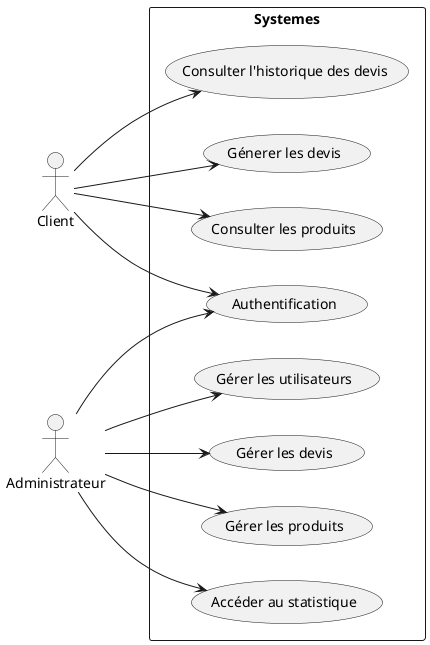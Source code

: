 @startuml 
left to right direction
actor "Client" as c
actor "Administrateur" as a
rectangle Systemes {
  usecase "Consulter l'historique des devis" as UC1
  usecase "Génerer les devis" as UC2
  usecase "Consulter les produits" as UC3
  usecase "Authentification" as UC4
  usecase "Gérer les utilisateurs" as UA1
  usecase "Gérer les devis" as UA2
  usecase "Gérer les produits" as UA3
  usecase "Accéder au statistique" as UA4
  
}
c --> UC1
c --> UC2
c --> UC3
c --> UC4
a --> UC4
a --> UA1
a --> UA2
a --> UA3
a --> UA4

@enduml
